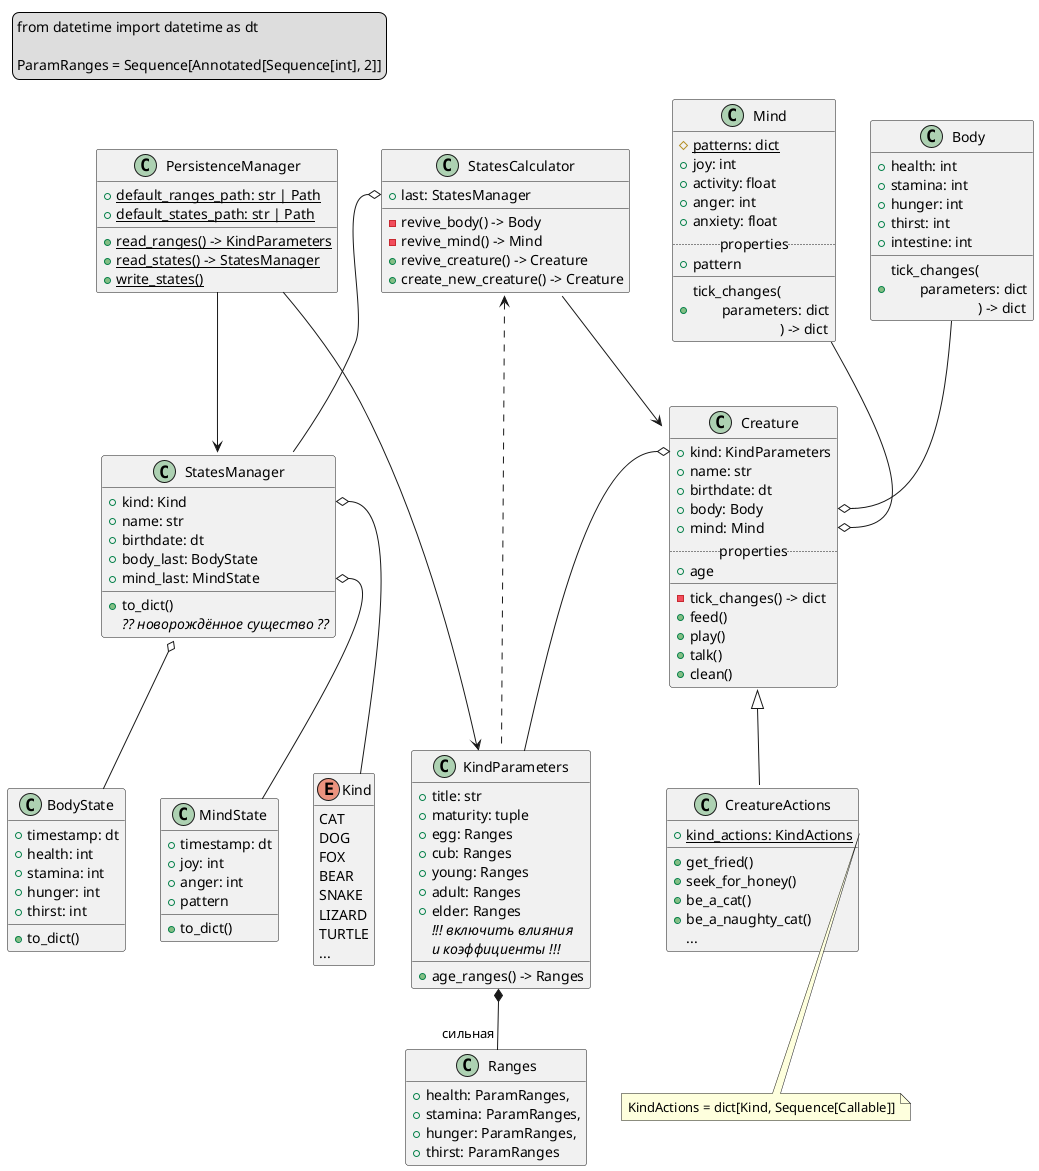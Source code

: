@startuml

<style>
    legend {
        FontName Fira Mono
    }
    note {
        FontName Fira Mono
    }
</style>


legend top left
    from datetime import datetime as dt

    ParamRanges = Sequence[Annotated[Sequence[int], 2]]
end legend


hide enum empty members

enum Kind {
    CAT
    DOG
    FOX
    BEAR
    SNAKE
    LIZARD
    TURTLE
    ...
}


class Creature {
    +kind: KindParameters
    +name: str
    +birthdate: dt
    +body: Body
    +mind: Mind
    ..properties..
    +age
    __
    -tick_changes() -> dict
    +feed()
    +play()
    +talk()
    +clean()
}
Creature <|-- CreatureActions
Creature::kind o-- KindParameters


class CreatureActions {
    +{static}kind_actions: KindActions
    +get_fried()
    +seek_for_honey()
    +be_a_cat()
    +be_a_naughty_cat()
    {method}...
}
note as annotation
    KindActions = dict[Kind, Sequence[Callable]]
end note
CreatureActions::kind_actions .. annotation


class StatesCalculator {
    +last: StatesManager
    -revive_body() -> Body
    -revive_mind() -> Mind
    +revive_creature() -> Creature
    +create_new_creature() -> Creature
}
StatesCalculator::last o-- StatesManager
StatesCalculator --> Creature
StatesCalculator <.. KindParameters


class Body {
    +health: int
    +stamina: int
    +hunger: int
    +thirst: int
    +intestine: int
    +tick_changes(\n\tparameters: dict\n\t\t\t) -> dict
}
Body --o Creature::body


class Mind {
    #{static}patterns: dict
    +joy: int
    +activity: float
    +anger: int
    +anxiety: float
    ..properties..
    +pattern
    __
    +tick_changes(\n\tparameters: dict\n\t\t\t) -> dict
}
Mind --o Creature::mind


class BodyState {
    +timestamp: dt
    +health: int
    +stamina: int
    +hunger: int
    +thirst: int
    +to_dict()
}


class MindState {
    +timestamp: dt
    +joy: int
    +anger: int
    +pattern
    +to_dict()
}


class StatesManager {
    +kind: Kind
    +name: str
    +birthdate: dt
    +body_last: BodyState
    +mind_last: MindState
    +to_dict()
    {method}<i>?? новорождённое существо ??</i>
}
StatesManager::kind o-- Kind
StatesManager::mind_last o-- MindState
StatesManager::body_history o-- BodyState


class KindParameters {
    +title: str
    +maturity: tuple
    +egg: Ranges
    +cub: Ranges
    +young: Ranges
    +adult: Ranges
    +elder: Ranges
    <i>!!! включить влияния</i>
    <i>и коэффициенты !!!</i>
    +age_ranges() -> Ranges
}
KindParameters *-- "сильная" Ranges


hide Ranges empty methods
class Ranges {
    +health: ParamRanges,
    +stamina: ParamRanges,
    +hunger: ParamRanges,
    +thirst: ParamRanges
}


class PersistenceManager {
    +{static}default_ranges_path: str | Path
    +{static}default_states_path: str | Path
    +{static}read_ranges() -> KindParameters
    +{static}read_states() -> StatesManager
    +{static}write_states()
}
PersistenceManager --> StatesManager
PersistenceManager --> KindParameters


@enduml